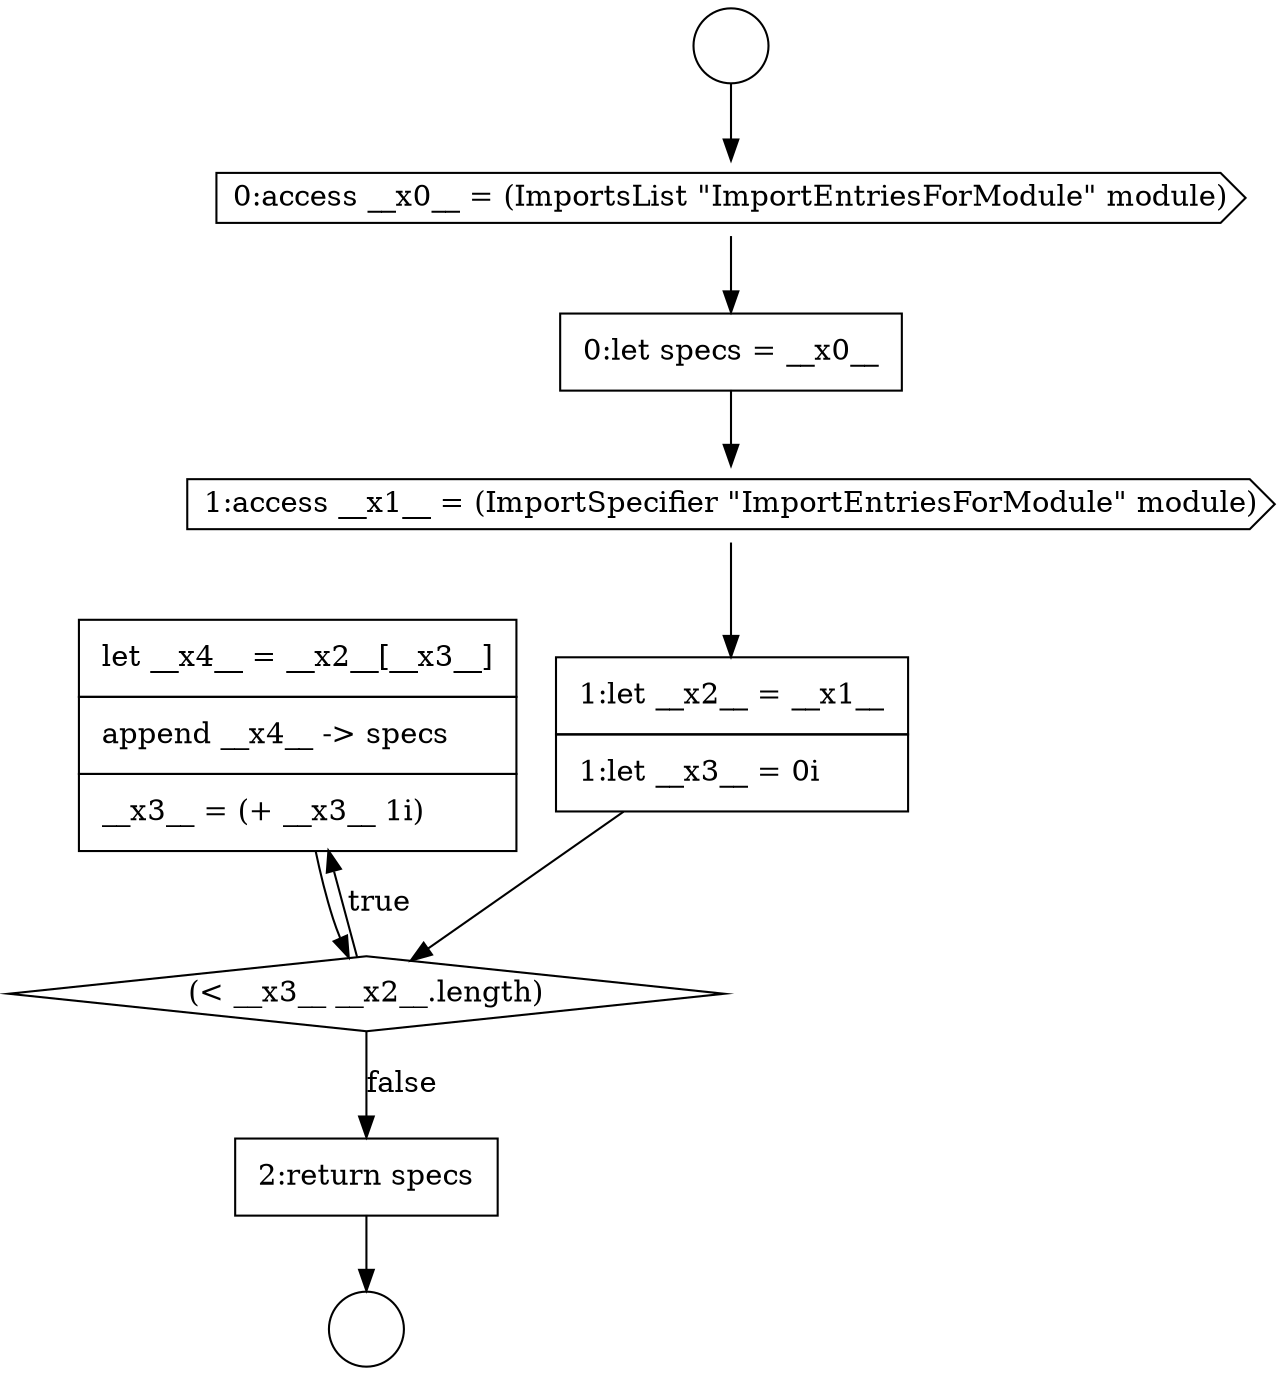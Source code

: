 digraph {
  node9648 [shape=none, margin=0, label=<<font color="black">
    <table border="0" cellborder="1" cellspacing="0" cellpadding="10">
      <tr><td align="left">let __x4__ = __x2__[__x3__]</td></tr>
      <tr><td align="left">append __x4__ -&gt; specs</td></tr>
      <tr><td align="left">__x3__ = (+ __x3__ 1i)</td></tr>
    </table>
  </font>> color="black" fillcolor="white" style=filled]
  node9644 [shape=none, margin=0, label=<<font color="black">
    <table border="0" cellborder="1" cellspacing="0" cellpadding="10">
      <tr><td align="left">0:let specs = __x0__</td></tr>
    </table>
  </font>> color="black" fillcolor="white" style=filled]
  node9641 [shape=circle label=" " color="black" fillcolor="white" style=filled]
  node9645 [shape=cds, label=<<font color="black">1:access __x1__ = (ImportSpecifier &quot;ImportEntriesForModule&quot; module)</font>> color="black" fillcolor="white" style=filled]
  node9642 [shape=circle label=" " color="black" fillcolor="white" style=filled]
  node9646 [shape=none, margin=0, label=<<font color="black">
    <table border="0" cellborder="1" cellspacing="0" cellpadding="10">
      <tr><td align="left">1:let __x2__ = __x1__</td></tr>
      <tr><td align="left">1:let __x3__ = 0i</td></tr>
    </table>
  </font>> color="black" fillcolor="white" style=filled]
  node9649 [shape=none, margin=0, label=<<font color="black">
    <table border="0" cellborder="1" cellspacing="0" cellpadding="10">
      <tr><td align="left">2:return specs</td></tr>
    </table>
  </font>> color="black" fillcolor="white" style=filled]
  node9647 [shape=diamond, label=<<font color="black">(&lt; __x3__ __x2__.length)</font>> color="black" fillcolor="white" style=filled]
  node9643 [shape=cds, label=<<font color="black">0:access __x0__ = (ImportsList &quot;ImportEntriesForModule&quot; module)</font>> color="black" fillcolor="white" style=filled]
  node9647 -> node9648 [label=<<font color="black">true</font>> color="black"]
  node9647 -> node9649 [label=<<font color="black">false</font>> color="black"]
  node9641 -> node9643 [ color="black"]
  node9646 -> node9647 [ color="black"]
  node9649 -> node9642 [ color="black"]
  node9648 -> node9647 [ color="black"]
  node9645 -> node9646 [ color="black"]
  node9643 -> node9644 [ color="black"]
  node9644 -> node9645 [ color="black"]
}
